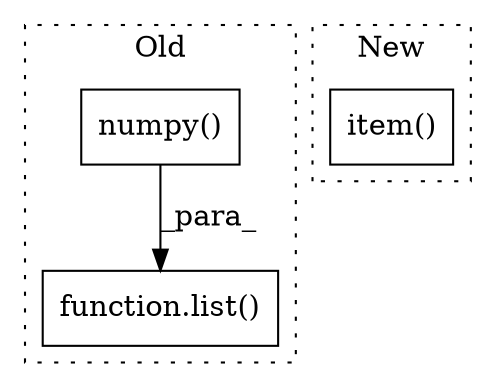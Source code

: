 digraph G {
subgraph cluster0 {
1 [label="function.list()" a="75" s="1387,1421" l="5,1" shape="box"];
3 [label="numpy()" a="75" s="1392" l="29" shape="box"];
label = "Old";
style="dotted";
}
subgraph cluster1 {
2 [label="item()" a="75" s="1946" l="95" shape="box"];
label = "New";
style="dotted";
}
3 -> 1 [label="_para_"];
}